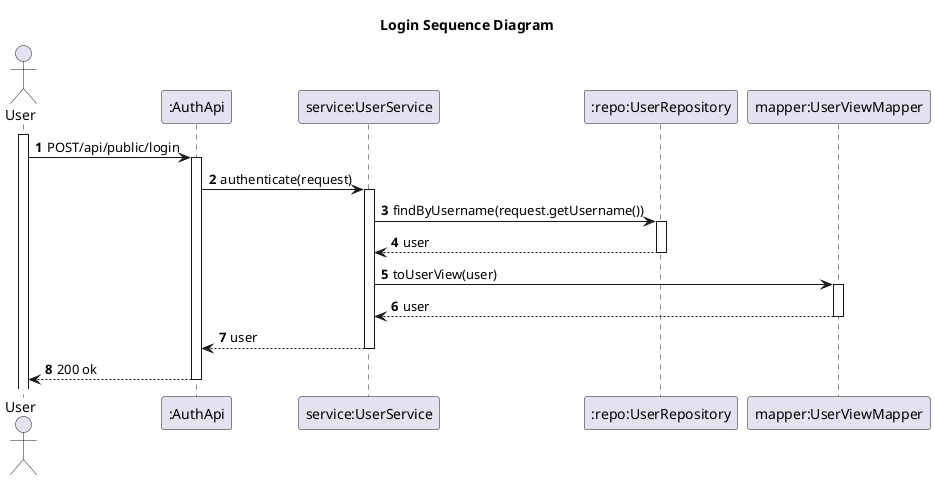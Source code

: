 @startuml
'https://plantuml.com/sequence-diagram

title Login Sequence Diagram

autoactivate on
autonumber

actor "User" as User
participant ":AuthApi" as Ctrl
participant "service:UserService" as ServiceUser
participant ":repo:UserRepository" as userRepo
participant "mapper:UserViewMapper" as viewMapper


activate User

User -> Ctrl: POST/api/public/login
    Ctrl -> ServiceUser: authenticate(request)
    ServiceUser -> userRepo: findByUsername(request.getUsername())
    userRepo --> ServiceUser: user
    ServiceUser -> viewMapper: toUserView(user)
    viewMapper --> ServiceUser: user
    ServiceUser --> Ctrl: user
Ctrl --> User: 200 ok

@enduml
